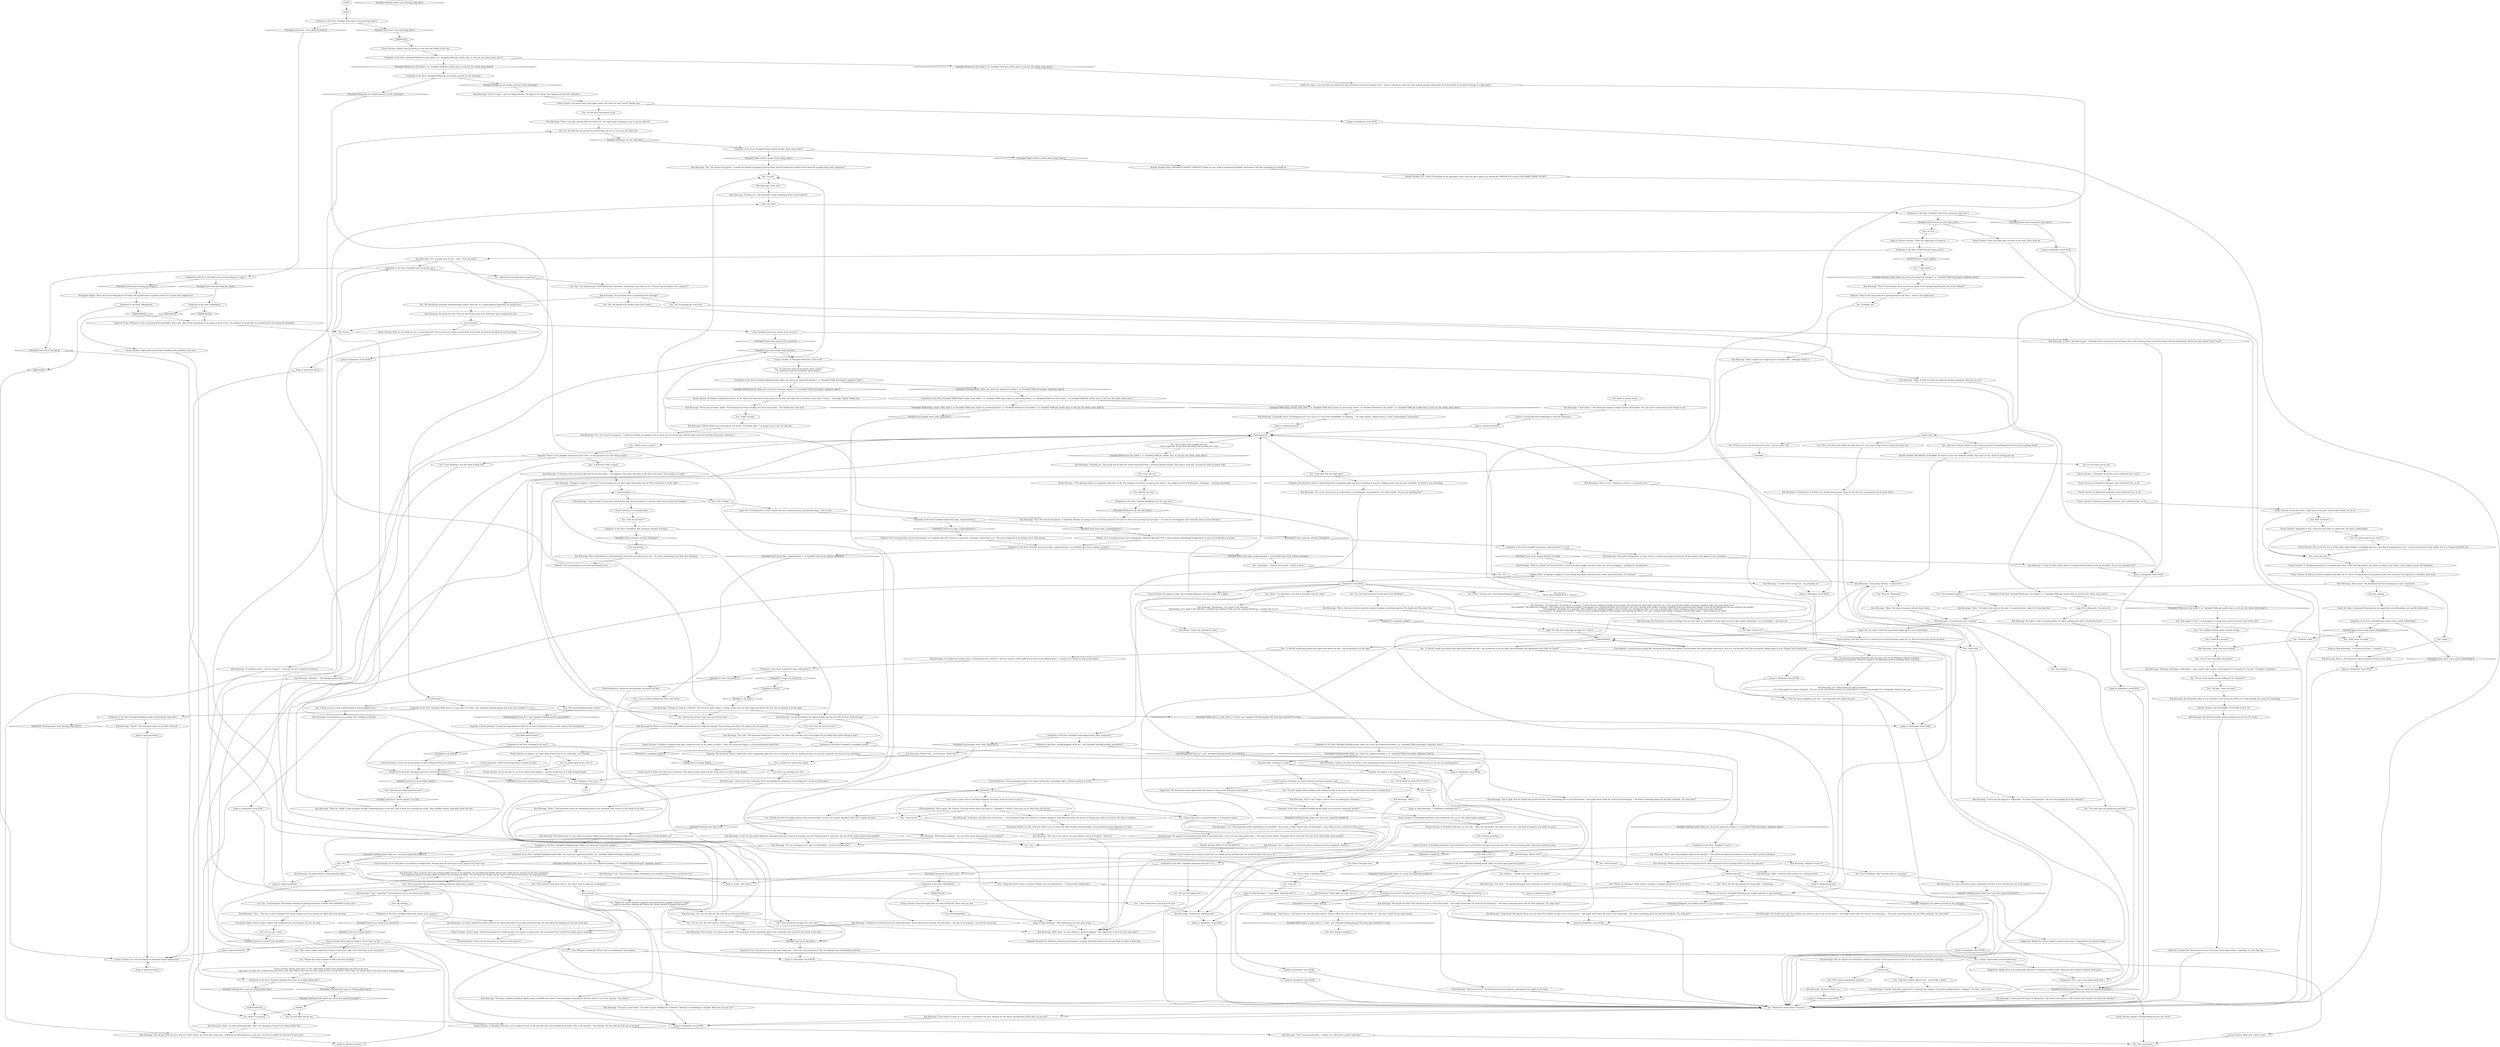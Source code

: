 # YARD / FOOTPRINTS VISCAL
# Easy perception shows prints. Then a medium VISUAL CALCULUS reveals a numbered scheme of footprints. Interaction with the scheme lets you deduce how many vigilantes there were at the hanging, when it happened etc.
# ==================================================
digraph G {
	  0 [label="START"];
	  1 [label="input"];
	  2 [label="You: \"Okay, there are eight.\""];
	  3 [label="You: \"Maybe it was a giant?\""];
	  4 [label="theheavysetone"];
	  5 [label="Jump to: [theheavysetone]"];
	  6 [label="You: \"I don't.\""];
	  7 [label="Footprints in the Dust: Variable[\"yard.viscal_electrochem_driver\"]"];
	  8 [label="Variable[\"yard.viscal_electrochem_driver\"]", shape=diamond];
	  9 [label="!(Variable[\"yard.viscal_electrochem_driver\"])", shape=diamond];
	  10 [label="Kim Kitsuragi: \"What do I think?\" He tilts his head. \"A mob of people brought someone to the tree. Not by dragging -- probably by carrying him.\""];
	  11 [label="Jump to: [footprints viscal HUB]"];
	  12 [label="Footprints in the Dust: Variable[\"yard.viscal_greeting_pre_stage\"]"];
	  13 [label="Variable[\"yard.viscal_greeting_pre_stage\"]", shape=diamond];
	  14 [label="!(Variable[\"yard.viscal_greeting_pre_stage\"])", shape=diamond];
	  15 [label="Visual Calculus: 2) Standard work boot, steel reinforced toes, no 44. Either the blond muscular guy, Glen, or the young guy with a plectrum around his neck."];
	  16 [label="Visual Calculus: You're not bad. It's as if the whole world darkens -- and the tracks burn in it with strange beauty."];
	  17 [label="Suggestion: Maybe the carrier wanted to impress his peers... demonstrate his physical might?"];
	  18 [label="You: \"Those jerks? Definitely.\""];
	  19 [label="Visual Calculus: 2) Standard work boot, steel reinforced toes, no 44."];
	  20 [label="Visual Calculus: 3) Hobnailed work boot, steel reinforced toes, no 43."];
	  21 [label="You: Count more."];
	  22 [label="Visual Calculus: Impossible to tell. Could also have been an adolescent. The gait is undeveloped."];
	  23 [label="Footprints in the Dust: Variable[\"plaza.sense_viscal_esprit_withholding\"]"];
	  24 [label="Variable[\"plaza.sense_viscal_esprit_withholding\"]", shape=diamond];
	  25 [label="!(Variable[\"plaza.sense_viscal_esprit_withholding\"])", shape=diamond];
	  26 [label="Kim Kitsuragi: \"I do.\" The lieutenant marks something in his notebook. \"One of them carried him over.\""];
	  27 [label="Electrochemistry: Never again, Mr. Costeau. Everyone knows what your name is -- Raphaël A. Costeau. From here on it's what they will call you."];
	  28 [label="Esprit de Corps: You and him are on the same page now -- about The Law and being it. This has affected your relationship positively."];
	  29 [label="Perception (Smell): It's bad. Very bad. Before you can heave the wind changes direction again, the greenhouse plastic flapping in it's gust."];
	  30 [label="Horrific Necktie: REGARDEZ LA RETARD! He wants to have fun *without* alcohol. That won't be fun, that'll be boring and sad."];
	  31 [label="You: \"We should just generally withhold being content. With life. It's a philosophical disposition we should have.\""];
	  32 [label="Kim Kitsuragi: \"It does.\" He looks around. \"I shouldn't have assumed in the first place. The caller could have lied, the whole thing could be misreported. Should we take another look? Or go?\""];
	  33 [label="Jump to: [footprints viscal HUB]"];
	  34 [label="Kim Kitsuragi: \"Yes, well.\" The lieutenant thinks for a moment. \"He *did* look a bit like a rat, you're right. Do you think those prints belong to him?\""];
	  35 [label="Kim Kitsuragi: He makes a note in his blue binder: \"Is there anything else that's noteworthy here?\""];
	  36 [label="You: I'm pretty good at this, ain't I?"];
	  37 [label="Jump to: [footprints viscal HUB]"];
	  38 [label="Jump to: [theheavysetone]"];
	  39 [label="Footprints in the Dust: Variable[\"whirling.hardie_didnt_see_viscal_but_inspected_hardies\"]  or  Variable[\"TASK.interrogate_vigilantes_done\"]"];
	  40 [label="Variable[\"whirling.hardie_didnt_see_viscal_but_inspected_hardies\"]  or  Variable[\"TASK.interrogate_vigilantes_done\"]", shape=diamond];
	  41 [label="!(Variable[\"whirling.hardie_didnt_see_viscal_but_inspected_hardies\"]  or  Variable[\"TASK.interrogate_vigilantes_done\"])", shape=diamond];
	  42 [label="Visual Calculus: 4) Standard work boot, no 45 or 46... Theo, the old smoker. You think you even see a tiny fleck of cigarette ash inside the print..."];
	  43 [label="Footprints in the Dust: Variable[\"tc.name_full_harrier\"]"];
	  44 [label="Variable[\"tc.name_full_harrier\"]", shape=diamond];
	  45 [label="!(Variable[\"tc.name_full_harrier\"])", shape=diamond];
	  46 [label="You: \"A *driver* would wear down their right shoe before the left -- the accelerator is on the right. And remember that abandoned lorry cabin we found?\""];
	  47 [label="Visual Calculus: Wow. Still not doing it. You're *bad* at this."];
	  48 [label="Kim Kitsuragi: \"So far so good -- only one thing missing.\" He looks at the tracks, face lighting up from the realization."];
	  49 [label="Footprints in the Dust: IsKimHere()"];
	  50 [label="IsKimHere()", shape=diamond];
	  51 [label="!(IsKimHere())", shape=diamond];
	  52 [label="Kim Kitsuragi: \"Interesting -- let's name it the Odd-Sole.\"\n\"Interesting. Let's name it the Odd-Sole. I wouldn't be surprised if this was the missing Hardie boy... wonder who he is?\""];
	  53 [label="Logic: But why?"];
	  54 [label="You: \"I was thinking it was the Giant of Koko Nur.\""];
	  55 [label="Kim Kitsuragi: \"Mhm.\" He takes his glasses off and cleans them."];
	  56 [label="Kim Kitsuragi: \"The case is not solved,\" he says without a speck of laughter. \"However.\""];
	  57 [label="You: \"Yes. Prudent.\""];
	  58 [label="Volition: Isn't it strange to have your assumptions confirmed like this? This is what someone whispering *suggestions* in your ear would like you to feel."];
	  59 [label="Jump to: [footprints viscal HUB]"];
	  60 [label="You: \"I think we have a firm understanding of what happened here.\""];
	  61 [label="You: [Leave.]"];
	  62 [label="Footprints in the Dust: Variable[\"XP.discover_the_bullet\"]  or  Variable[\"TASK.get_hardie_boys_to_tell_you_the_whole_story_done\"]"];
	  63 [label="Variable[\"XP.discover_the_bullet\"]  or  Variable[\"TASK.get_hardie_boys_to_tell_you_the_whole_story_done\"]", shape=diamond];
	  64 [label="!(Variable[\"XP.discover_the_bullet\"]  or  Variable[\"TASK.get_hardie_boys_to_tell_you_the_whole_story_done\"])", shape=diamond];
	  65 [label="Kim Kitsuragi: \"Perhaps it could be a *driver*? A driver would wear out their right shoe before the left. The accelerator is on the right.\""];
	  66 [label="Kim Kitsuragi: \"I could still be wrong, but... I'm probably not.\""];
	  67 [label="You: \"I think the entire Union is involved. Maybe even all of Martinaise...\" (Look around suspiciously.)"];
	  68 [label="Kim Kitsuragi: \"Yes, well...\" He quickly disregards your statement as another one of your outbursts."];
	  69 [label="Kim Kitsuragi: \"We should see what Titus Hardie has got to say on the matter -- this might throw them off, work in our advantage...\" He writes something down into his little notebook. \"So, what else?\""];
	  70 [label="Esprit de Corps: Sitting at a desk, Lieutenant Kitsuragi fiddles with a pen, then writes something on the paper in front of him. He shouldn't be doing that, he should be here discussing the footprints."];
	  71 [label="Visual Calculus: 6) An aberration -- light as air. Even pace. Same make of boot, but no 41."];
	  72 [label="Kim Kitsuragi: \"A woman or a kid?\""];
	  73 [label="Jump to: [theheavysetone]"];
	  74 [label="You: Point at the pine tree."];
	  75 [label="Jump to: [Kim Kitsuragi: \"\"Understood. Anything else?\"\"]"];
	  76 [label="Empathy: Beneath the mirthless exterior the lieutenant is amused. Although he does not actually think you blew it wide open."];
	  77 [label="Jump to: [footprints viscal HUB]"];
	  78 [label="Visual Calculus: There are eight pairs of tracks in the mud. Three stick out, but..."];
	  79 [label="Kim Kitsuragi: \"He appears to be wearing some kind of armoured boots. I can't see any exotic prints here...\" His face muscles twitch. \"Someone had to carry him. Are any of the other prints deep enough?\""];
	  80 [label="Kim Kitsuragi: \"What do I think? A mob of people brought something heavy to the tree. One of them was carrying the victim. They shuffled around, especially under the tree.\""];
	  81 [label="Footprints in the Dust: Variable[\"yard.viscal_logic_congratulations\"]"];
	  82 [label="Variable[\"yard.viscal_logic_congratulations\"]", shape=diamond];
	  83 [label="!(Variable[\"yard.viscal_logic_congratulations\"])", shape=diamond];
	  84 [label="Perception (Sight): There are several footprints in the mud, left by work boots: anywhere from 6 to 12 pairs have walked here."];
	  85 [label="You: \"No unusual horizontal bootprints, like the ones I saw in the Whirling's pinball workshop...\"\n\"No horizontal bootprints. Whoever walked in the Whirling's pinball workshop didn't walk here...\" "];
	  86 [label="Jump to: [previscal-intro]"];
	  87 [label="Visual Calculus: You're not bad. It's as if the whole world darkens, everything else has a thin film of unimportance on it -- and the tracks burn in the middle of it, in a strange, beautiful way."];
	  88 [label="You: \"Like the Coalition official said... surreal like a *play*.\""];
	  89 [label="Kim Kitsuragi: \"Hmm, maybe you're right and it's someone else... although I doubt it.\""];
	  90 [label="You: Go over them one by one."];
	  91 [label="Footprints in the Dust: Variable[\"XP.figured_out_hardies_present_at_the_lynching\"]"];
	  92 [label="Variable[\"XP.figured_out_hardies_present_at_the_lynching\"]", shape=diamond];
	  93 [label="!(Variable[\"XP.figured_out_hardies_present_at_the_lynching\"])", shape=diamond];
	  94 [label="You: Go over them one by one."];
	  95 [label="Visual Calculus: 7) The glowing outline of a standard work boot, no 46. But the imprints are *twice* as deep as the others -- the weight exceeds 200 kilograms."];
	  96 [label="You: \"Eight.\""];
	  97 [label="Kim Kitsuragi: \"Very well.\""];
	  98 [label="Kim Kitsuragi: \"Two hundred?\" He thinks for a moment. \"Could it be the combined weight of two people, one carrying the other who's tied up? Let's say, a heavily built worker carrying a similarly built, soon-to-be-dead man?\"\n\"Two hundred?\" He thinks for a moment. \"This could be the combined weight of two people, one carrying the other who's tied up. Let's say, a heavily built worker carrying a similarly built, armoured man? Maybe it was the fat Hardie boy, the one sitting in the middle?\"\n\"Two hundred?\" He thinks for a moment. \"This could be the combined weight of *two* people, one carrying the other. Let's say: a heavily built worker carrying a soon to be dead man who's tied up?\" \n\"Two hundred?\" He thinks for a moment. \"Could it be the combined weight of *two* people, one carrying the other? Let's say: a heavily built worker carrying a heavily built corpse -- with a bullet in his head?\" "];
	  99 [label="Drama: It would take more subterfuge to trick the lieutenant."];
	  100 [label="Jump to: [footprints viscal HUB]"];
	  101 [label="Kim Kitsuragi: \"Even easier to carry on a stretcher -- or between two men. Anyway, it's for future consideration. What else can you see?\""];
	  102 [label="necktie hub"];
	  103 [label="You: This is not how vivid I want my inner life to be. I just want to get back to solving the crime now."];
	  104 [label="Kim Kitsuragi: The lieutenant's eyes narrow. He's thinking to himself."];
	  105 [label="Kim Kitsuragi: \"No. These prints are pretty standard.\"\n\"No. These prints are pretty standard -- the ones in the dust looked custom. Or maybe they're just a foreign design? It's a bootprint, whatever the case.\""];
	  106 [label="You: And the last one?"];
	  107 [label="Footprints in the Dust: Variable[\"yard.viscal_logic_congratulations\"]  or Variable[\"yard.viscal_volition_warning\"]"];
	  108 [label="Variable[\"yard.viscal_logic_congratulations\"]  or Variable[\"yard.viscal_volition_warning\"]", shape=diamond];
	  109 [label="!(Variable[\"yard.viscal_logic_congratulations\"]  or Variable[\"yard.viscal_volition_warning\"])", shape=diamond];
	  110 [label="hardies"];
	  111 [label="Visual Calculus: 7) The glowing outline of a standard work boot, no 46. The imprints are *twice* as deep as the others -- the weight exceeds 200 kilograms. Fat-Angus -- carrying something?"];
	  112 [label="Kim Kitsuragi: \"I never got the hang of it. Hyperopia.\" He points to his glasses. \"Any of them look familiar? Are these the Hardies?\""];
	  113 [label="Kim Kitsuragi: \"Which means that the missing lady driver was also present at the lynching? That's it, she's the odd-sole!\""];
	  114 [label="Footprints in the Dust: Variable[\"XP.figured_out_hardies_present_at_the_lynching\"]"];
	  115 [label="Variable[\"XP.figured_out_hardies_present_at_the_lynching\"]", shape=diamond];
	  116 [label="!(Variable[\"XP.figured_out_hardies_present_at_the_lynching\"])", shape=diamond];
	  117 [label="You: \"Not necessarily. The lady driver could have kept the drug trade a secret.\""];
	  118 [label="Kim Kitsuragi: \"There's one pair missing from the Union box. The eighth pair. I'm going to say it was our odd-sole.\""];
	  119 [label="Jump to: [Kim Kitsuragi: \"\"We should keep our eyes open aroun...\"]"];
	  120 [label="You: Male or female?"];
	  121 [label="You: Count the rest."];
	  122 [label="Kim Kitsuragi: \"Mhm.\" He looks to the holes in the mud. \"I counted twenty. I take it it's less than that.\""];
	  123 [label="Kim Kitsuragi: \"Which ones?\""];
	  124 [label="You: \"None of them.\""];
	  125 [label="Footprints in the Dust: Variable[\"yard.viscal_sense_perc_kim_note\"]"];
	  126 [label="Variable[\"yard.viscal_sense_perc_kim_note\"]", shape=diamond];
	  127 [label="!(Variable[\"yard.viscal_sense_perc_kim_note\"])", shape=diamond];
	  128 [label="You: Let it be."];
	  129 [label="You: \"Maybe the carrier wanted to impress their peers with a display of physical might?\"\n\"Could he have been showing off? Maybe the carrier wanted to impress his peers?\""];
	  130 [label="Jump to: [footprints viscal HUB]"];
	  131 [label="You: \"I'm just saying random things while looking at holes in the mud, I have no idea where any of this is coming from.\""];
	  132 [label="Jump to: [footprints viscal HUB]"];
	  133 [label="Kim Kitsuragi: \"I don't know why I said that. We're not looking for a drummer, we're looking for a group of dockworkers.\""];
	  134 [label="You: \"Unless they were a machine worker, or a drummer I guess.\""];
	  135 [label="Footprints in the Dust: Variable[\"tc.kim_mentions_weather_freezing\"]"];
	  136 [label="Variable[\"tc.kim_mentions_weather_freezing\"]", shape=diamond];
	  137 [label="!(Variable[\"tc.kim_mentions_weather_freezing\"])", shape=diamond];
	  138 [label="You: \"Interesting. If only I had come up with that idea.\""];
	  139 [label="Footprints in the Dust: Variable[\"whirling.hardie_didnt_see_viscal_but_inspected_hardies\"]  or  Variable[\"TASK.interrogate_vigilantes_done\"]"];
	  140 [label="Variable[\"whirling.hardie_didnt_see_viscal_but_inspected_hardies\"]  or  Variable[\"TASK.interrogate_vigilantes_done\"]", shape=diamond];
	  141 [label="!(Variable[\"whirling.hardie_didnt_see_viscal_but_inspected_hardies\"]  or  Variable[\"TASK.interrogate_vigilantes_done\"])", shape=diamond];
	  142 [label="Visual Calculus: 1) Standard work boot, steel reinforced toes, no 46. Just like Titus was wearing in his booth. This is the big dick -- Titus Hardie. The one with the ball cap on his head."];
	  143 [label="Footprints in the Dust: Variable[\"whirling.titus_yeah_we_fucking_killed_him\"]"];
	  144 [label="Variable[\"whirling.titus_yeah_we_fucking_killed_him\"]", shape=diamond];
	  145 [label="!(Variable[\"whirling.titus_yeah_we_fucking_killed_him\"])", shape=diamond];
	  146 [label="You: \"She's also the one running the drug trade... Interesting.\""];
	  147 [label="Untitled hub (02)"];
	  148 [label="Jump to: [footprints viscal HUB]"];
	  149 [label="Footprints in the Dust: Variable[\"TASK.confront_hardie_about_drug_trade\"]"];
	  150 [label="Variable[\"TASK.confront_hardie_about_drug_trade\"]", shape=diamond];
	  151 [label="!(Variable[\"TASK.confront_hardie_about_drug_trade\"])", shape=diamond];
	  152 [label="You: \"Four hundred million.\""];
	  153 [label="Jump to: [Kim Kitsuragi: \"\"I was pretty off then. I counted 2...\"]"];
	  154 [label="Jump to: [Logic: \"But why?\"]"];
	  155 [label="Jump to: [Kim Kitsuragi: \"\"Understood. Anything else?\"\"]"];
	  156 [label="oddsolefoothub"];
	  157 [label="Kim Kitsuragi: \"A drummer only uses their right foot for the kick drum...\" He explains, then stops and looks at the hole in the mud. \"You're right, it's stupid.\""];
	  158 [label="Volition: Isn't it strange when all your assumptions are confirmed like this? Stood in a semicircle, hung him, carried him over... like you're supposed to be feeling clever. And content."];
	  159 [label="You: Say: \"Everything fits. We should celebrate by getting absolutely *UNDER THE HAMMER* in this yard.\""];
	  160 [label="Horrific Necktie: Live a little! Everything on the god damn crime scene fits like a glove, you should get *SHITFACED* on this *GOD DAMN CRIME SCENE*!"];
	  161 [label="Jump to: [previscal-intro]"];
	  162 [label="Visual Calculus: Eight pairs of boots have shuffled back and forth in the mud."];
	  163 [label="Footprints in the Dust: Variable[\"TASK.fridge_victims_body_done\"]  or  Variable[\"TASK.send_corpse_to_processing_done\"]  or  Variable[\"XP.discover_the_bullet\"]  or  Variable[\"TASK.get_hardie_boys_to_tell_you_the_whole_story_done\"]"];
	  164 [label="Variable[\"TASK.fridge_victims_body_done\"]  or  Variable[\"TASK.send_corpse_to_processing_done\"]  or  Variable[\"XP.discover_the_bullet\"]  or  Variable[\"TASK.get_hardie_boys_to_tell_you_the_whole_story_done\"]", shape=diamond];
	  165 [label="!(Variable[\"TASK.fridge_victims_body_done\"]  or  Variable[\"TASK.send_corpse_to_processing_done\"]  or  Variable[\"XP.discover_the_bullet\"]  or  Variable[\"TASK.get_hardie_boys_to_tell_you_the_whole_story_done\"])", shape=diamond];
	  166 [label="Kim Kitsuragi: \"By these tracks, yes.\""];
	  167 [label="Visual Calculus: 6) Light as air. Same make of boot, but no 41. Small like a rat? Shanky!"];
	  168 [label="Electrochemistry: Check out the big brains on Harry Whatever-Your-Last-Name-Is!"];
	  169 [label="You: \"This would fit what Joyce told us, but I don't want to make any assumptions.\""];
	  170 [label="You: (Point.) \"A heavy one. Two hundred kilogram imprint.\""];
	  171 [label="Kim Kitsuragi: \"An obese person is becoming less likely.\""];
	  172 [label="Kim Kitsuragi: \"Mhm. I think we have arrived at a conclusion here.\""];
	  173 [label="Kim Kitsuragi: \"Understood. Anything else?\""];
	  174 [label="Kim Kitsuragi: \"So maybe one of them wasn't a dockworker but a *driver*?\" His eyes narrow. \"That traffic jam in front of the harbour gates -- I wonder if it's lasted as long as the strike?\""];
	  175 [label="You: \"Case solved.\""];
	  176 [label="Visual Calculus: It is not impossible."];
	  177 [label="Visual Calculus: Correct again. Sub-zero temperatures would preserve the tracks in a good state. The commotion here *could* have taken place a week ago."];
	  178 [label="Kim Kitsuragi: \"You're right. Let's keep a low profile.\" The lieutenant writes something down in his notebook, then reverts to the tracks in the mud."];
	  179 [label="Visual Calculus: Better late than never, detective. The whole world is dark and the tracks burn in it with strange beauty."];
	  180 [label="You: \"There's no denying it. Ruby really is running a *complex operation* out of her lorry.\""];
	  181 [label="Kim Kitsuragi: He doesn't seem to hear you, looking south toward the traffic jam instead. The machines are silent, the engines are all turned off..."];
	  182 [label="Untitled hub"];
	  183 [label="Jump to: [footprints viscal HUB]"];
	  184 [label="Electrochemistry: Check out the big brains on Harrier Du Bois!"];
	  185 [label="Visual Calculus: Of course, there were eight tracks! But there are only *seven* Hardie boys."];
	  186 [label="Footprints in the Dust: IsKimHere()"];
	  187 [label="IsKimHere()", shape=diamond];
	  188 [label="!(IsKimHere())", shape=diamond];
	  189 [label="Visual Calculus: You don't know. It's a miracle you can tell the prints apart as it is. The cold must have preserved them."];
	  190 [label="Visual Calculus: 8) And yet another standard work boot, no 44. There's an aberration in the pattern of the sole, however. The right sole is smoother, more worn."];
	  191 [label="Kim Kitsuragi: \"How many?\" The lieutenant has been tracking your eyes' movements."];
	  192 [label="You: (Point.) \"Light step. Number 41 shoe.\""];
	  193 [label="You: (Point.) \"An aberration. One sole is smoother than the other.\""];
	  194 [label="You: \"One of them was carrying him over.\"\n\"You're right, the fat guy from the booth was carrying the victim.\""];
	  195 [label="Kim Kitsuragi: \"I can't see any prints fitting the armoured boots the victim was wearing, can you? Someone had to carry him. Are any of the *other* prints deep enough?\""];
	  196 [label="Kim Kitsuragi: \"Yes, they could have used a makeshift stretcher or just marched him up to the gallows.\""];
	  197 [label="Kim Kitsuragi: \"Someone operating a work bench -- with a pedal? Like a joiner at the harbour?\" He thinks for a second. \"Or maybe a drummer...\""];
	  198 [label="gloatbloat"];
	  199 [label="You: \"We should withhold being content.\""];
	  200 [label="You: \"Yes. We should have another look at the tracks.\""];
	  201 [label="Rhetoric: Note to self: this would be a good question to ask Titus -- where's the eighth man?"];
	  202 [label="Kim Kitsuragi: \"Probably yes. This would also fit with the victim being dead from a previous gunshot wound. They had to carry him, because he could no longer walk.\""];
	  203 [label="Kim Kitsuragi: \"Exactly. They had to perform it to whoever was looking -- the whole neighbourhood, I suppose.\" He adds: \"And us too.\""];
	  204 [label="Footprints in the Dust: Variable[\"yard.sense_viscal_greeting_done\"]"];
	  205 [label="Variable[\"yard.sense_viscal_greeting_done\"]", shape=diamond];
	  206 [label="!(Variable[\"yard.sense_viscal_greeting_done\"])", shape=diamond];
	  207 [label="You: \"Eight, actually.\""];
	  208 [label="You: Say nothing."];
	  209 [label="You: \"The same guys are going back and forth.\""];
	  210 [label="You: [Leave.]\n\"We've been through all of it.\" [Leave.]"];
	  211 [label="Jump to: [Visual Calculus: \"There are eight pairs of tracks in...\"]"];
	  212 [label="You: \"A *driver* would wear down their right shoe before the left -- the accelerator is on the right.\""];
	  213 [label="Kim Kitsuragi: \"Yes... a drummer. I don't know about a drummer. Seems tangential. However.\""];
	  214 [label="You: \"How do you know?\""];
	  215 [label="You: I like how vivid my interior is, but could we maybe do something that doesn't involve getting drunk?"];
	  216 [label="Kim Kitsuragi: \"I agree,\" he clears his throat. \"Our assumptions could be wrong. Better not to have them confirmed just yet. Do you see anything else?\""];
	  217 [label="Kim Kitsuragi: \"Uhm...\" His face is one of disbelief. The words coming out of your mouth are filled with such sincerity."];
	  218 [label="Kim Kitsuragi: \"Yes, it was naive of me to congratulate us. Assumptions are dangerous.\" He looks around. \"Do you see anything else?\""];
	  219 [label="Kim Kitsuragi: His eyebrows arch. They are the liveliest part of his otherwise quite inexpressive face:"];
	  220 [label="Jump to: [previscal-intro]"];
	  221 [label="Jump to: [footprints viscal HUB]"];
	  222 [label="Kim Kitsuragi: \"A morbidly obese 250 kilogram man? Let's say it is a very *low* probability. I'm thinking...\" He looks around. \"Maybe there's a more *commonplace* explanation.\""];
	  223 [label="Jump to: [theheavysetone]"];
	  224 [label="hardieconfession"];
	  225 [label="Logic: Oh, this one's easy. Way too easy. It's a driver."];
	  226 [label="You: \"This seems *really* important. Tracks on the scene. And I can't read them at all, lieutenant!\""];
	  227 [label="You: (Whisper to yourself) \"Why is this so complicated? I keep failing...\""];
	  228 [label="You: \"Way off. *Waaaaaay*.\""];
	  229 [label="Jump to: [footprints viscal HUB]"];
	  230 [label="You: \"Yes.\""];
	  231 [label="Kim Kitsuragi: \"I don't know...\" The lieutenant squints, trying to assess their depth: \"Are you sure? I could swear you're *lying* to me.\""];
	  232 [label="Jump to: [theheavysetone]"];
	  233 [label="Kim Kitsuragi: \"Okay. How do you know?\""];
	  234 [label="You: I have a name and it's god damn Raphaël, how many times do I have to say it?!"];
	  235 [label="You: I'll find a way to get drunk on this scene, I swear to god I will."];
	  236 [label="Volition: I have no idea what's going on here, but you should not do anything that the horrific necktie tells you to do."];
	  237 [label="You: \"No. Everything fits *too* well.\""];
	  238 [label="Kim Kitsuragi: \"Mhm. If it fits too well, we might be missing something. What do you see?\""];
	  239 [label="Kim Kitsuragi: \"Mhm.\""];
	  240 [label="You: \"So. Our Odd Sole wasn't in the back of the Whirling?\""];
	  241 [label="You: \"You mean the rat-faced one?\""];
	  242 [label="You: \"We've been purposefully mislead?\""];
	  243 [label="You: I'm pretty good at this, ain't I?"];
	  244 [label="Kim Kitsuragi: \"Seven sets of tracks, right?\" The lieutenant has been tracking your eyes' movements. \"The Hardie boys were here...\""];
	  245 [label="You: Say nothing."];
	  246 [label="You: Let him have his moment of joy."];
	  247 [label="You: \"So, the odd-sole was present at the lynching, but isn't in the mess hall right now.\""];
	  248 [label="Kim Kitsuragi: \"Yes.\" He corrects his glasses. \"I doubt the Hardies are going to tell us much, but we should still confront them about the possible drug trade connection.\""];
	  249 [label="Kim Kitsuragi: \"Yes.\" He corrects his glasses. \"I doubt the Hardies are going to tell us who this person is. For now it's best if we just keep our eyes open -- I'm sure our investigation will eventually lead us to the odd-sole.\""];
	  250 [label="Visual Calculus: 1) Standard work boot, steel reinforced toes, no 46."];
	  251 [label="You: Point at random prints."];
	  252 [label="Kim Kitsuragi: \"Maybe it *wasn't*?\""];
	  253 [label="Empathy: There is real, palpable excitement in his voice -- at the prospect of it *not* being a giant."];
	  254 [label="You: \"You're thinking: *why* did they have to carry him?\""];
	  255 [label="Visual Calculus: There are eight pairs of tracks in the mud. Three stick out."];
	  256 [label="Footprints in the Dust: IsTHCPresent(\"torque_dork\")"];
	  257 [label="IsTHCPresent(\"torque_dork\")", shape=diamond];
	  258 [label="!(IsTHCPresent(\"torque_dork\"))", shape=diamond];
	  259 [label="Kim Kitsuragi: \"Yes, it would seem we are -- both -- from the police.\""];
	  260 [label="Footprints in the Dust: IsKimHere()"];
	  261 [label="IsKimHere()", shape=diamond];
	  262 [label="!(IsKimHere())", shape=diamond];
	  263 [label="Kim Kitsuragi: \"I pulled last week's forecast for coastal Revachol. Seven days below freezing. The day before -- the day of his hanging -- was the last warm day.\""];
	  264 [label="Footprints in the Dust: Variable[\"yard.viscal_carried_known\"] == true"];
	  265 [label="Variable[\"yard.viscal_carried_known\"] == true", shape=diamond];
	  266 [label="!(Variable[\"yard.viscal_carried_known\"] == true)", shape=diamond];
	  267 [label="Kim Kitsuragi: \"Then after hoisting him up, they stood in a semicircle facing his direction. At first glance, this appears to be a lynching.\""];
	  268 [label="Volition: That's not going to happen, I'm not letting him make it into one of his tasks. Know your limits, tie-creature!"];
	  269 [label="Kim Kitsuragi: The lieutenant looks around, tracing your eyes on the tracks."];
	  270 [label="Footprints in the Dust: Variable[\"yard.viscal_tracks_read_success\"]"];
	  271 [label="Variable[\"yard.viscal_tracks_read_success\"]", shape=diamond];
	  272 [label="!(Variable[\"yard.viscal_tracks_read_success\"])", shape=diamond];
	  273 [label="Kim Kitsuragi: \"As I said, I pulled last week's forecast for coastal Revachol. Seven days below freezing. The day before his hanging was the last warm day.\""];
	  274 [label="You: Interesting."];
	  275 [label="Kim Kitsuragi: \"Don't beat yourself down -- neither can I. We'll have another look later.\""];
	  276 [label="You: \"Maybe the victim refused to walk to his own lynching.\""];
	  277 [label="Kim Kitsuragi: \"You have a point there.\" He clicks his pen, thinking for a moment. \"Anyway, it's something to consider. What else can you see?\""];
	  278 [label="Visual Calculus: Maybe more than 12? No. Eight pairs of boots have shuffled back and forth in the mud.\nEight pairs of boots have shuffled back and forth in the mud. Where else have we seen a gang of men in work boots? That's right, the Hardie boys in the mess hall of Whirling-in-Rags."];
	  279 [label="Visual Calculus: 4) Standard work boot, no 45 or 46?"];
	  280 [label="Visual Calculus: 5) Another standard work boot, steel reinforced toes, no 44."];
	  281 [label="Kim Kitsuragi: \"I never got the hang of it. Hyperopia.\" He points to his glasses. \"Do you see anything out of the ordinary?\""];
	  282 [label="You: \"No.\""];
	  283 [label="Kim Kitsuragi: \"I'm not assuming it isn't. But it's still helpful -- is there anything else?\""];
	  284 [label="You: \"Could be a woman?\""];
	  285 [label="Empathy: He regrets it the moment he says it."];
	  286 [label="You: \"So one of the people we are looking for is a drummer?\""];
	  287 [label="Electrochemistry: The joy dissipates down your spinal column like a grounding effect. Glorious intellect at work!"];
	  288 [label="You: \"What do you think happened here?\""];
	  289 [label="Visual Calculus: He might be right. Two hundred kilograms of living weight *is* unlikely."];
	  290 [label="Kim Kitsuragi: The lieutenant is saying something, but you can't hear it... Suddenly it seems like your tie is alive again, whispering -- no, *screaming* -- into your ear:"];
	  291 [label="Empathy: A doubt perhaps? It would be unprofessional of him to be sure of himself at such an early stage of the investigation."];
	  292 [label="Jump to: [footprints viscal HUB]"];
	  293 [label="Authority: A leader like Titus doesn't let one of his guys out of sight easily -- especially at a time like this."];
	  294 [label="You: \"Probably not.\""];
	  295 [label="Visual Calculus: 5) Another standard work boot, reinforced toes, no 44. Same as before -- either the musician Eugene, or the muscle-bound blond Glen."];
	  296 [label="Footprints in the Dust: Variable[\"whirling.hardie_didnt_see_viscal_but_inspected_hardies\"]"];
	  297 [label="Variable[\"whirling.hardie_didnt_see_viscal_but_inspected_hardies\"]", shape=diamond];
	  298 [label="!(Variable[\"whirling.hardie_didnt_see_viscal_but_inspected_hardies\"])", shape=diamond];
	  299 [label="You: \"Women...\" (Shake your head.) \"Always *deceitful*.\""];
	  300 [label="Kim Kitsuragi: \"We should start with Titus Hardie, see what he's got to say on the matter -- this might throw them off, work in our advantage...\" He writes something down into his little notebook. \"So, what else?\""];
	  301 [label="Footprints in the Dust: Variable[\"yard.viscal_failed_once\"]"];
	  302 [label="Variable[\"yard.viscal_failed_once\"]", shape=diamond];
	  303 [label="!(Variable[\"yard.viscal_failed_once\"])", shape=diamond];
	  304 [label="Visual Calculus: Maybe you keep failing because you *suck*?"];
	  305 [label="You: \"I know. Eight tracks, seven Hardie boys.\""];
	  306 [label="Jump to: [footprints viscal HUB]"];
	  307 [label="You: \"I'm not.\""];
	  308 [label="Logic: You can almost *feel* the association taking form in your frontal lobe:"];
	  309 [label="You: \"I don't know.\""];
	  310 [label="You: \"I just blew this shit right open.\""];
	  311 [label="You: \"Behold my brain the golden throne of my consciousness. In here I am seated. Shackled. From here I police the land.\""];
	  312 [label="Kim Kitsuragi: \"From here, the boots the victim wears...\" The lieutenant stops mid sentence. A sudden change in wind direction blows the stench of rotting meat right in your face. He tries to continue..."];
	  313 [label="Kim Kitsuragi: \"Wind keeps changing... are any of the prints deep enough in your opinion?\""];
	  314 [label="Kim Kitsuragi: The lieutenant looks at you curiously. A beat passes in silence, the wind blowing, the cargo belt squeaking."];
	  315 [label="Kim Kitsuragi: \"Do you think there's something we're missing?\""];
	  316 [label="Jump to: [footprints viscal HUB]"];
	  317 [label="Jump to: [footprints viscal HUB]"];
	  318 [label="You: I should have gotten this earlier."];
	  319 [label="Electrochemistry: Check out the big brains on Harry Du Bois!"];
	  320 [label="Kim Kitsuragi: \"Perhaps it could be a *driver?*\" He raises his index finger. \"A driver would wear out their right shoe before the left. The accelerator is on the right.\""];
	  321 [label="Footprints in the Dust: Variable[\"whirling.hardie_didnt_see_viscal_but_inspected_hardies\"]"];
	  322 [label="Variable[\"whirling.hardie_didnt_see_viscal_but_inspected_hardies\"]", shape=diamond];
	  323 [label="!(Variable[\"whirling.hardie_didnt_see_viscal_but_inspected_hardies\"])", shape=diamond];
	  324 [label="Visual Calculus: 3) Hobnailed work boot, steel reinforced toes, no 43. The inked banger perhaps?"];
	  325 [label="You: What else?"];
	  326 [label="You: Continue counting."];
	  327 [label="Kim Kitsuragi: \"Now we know who's the missing eighth person at the lynching. Do you think that Hardie and his boys could also be involved in the drug operation?\"\n\"This looks like proof the missing eighth person at the lynching was Ruby... Do you think that Hardie and his 'boys' could also be involved in the drug operation?\""];
	  328 [label="Jump to: [footprints viscal HUB]"];
	  329 [label="Rhetoric: He's not going to let you steal his thunder twice."];
	  330 [label="Kim Kitsuragi: \"Yes.\" He corrects his glasses. \"I doubt the Hardies are going to tell us much, but we should still confront them about the possible drug trade connection.\""];
	  331 [label="Horrific Necktie: What, *WITHHOLD BEING CONTENT*?! What are you, mild to moderately disabled? That doesn't feel like something you should do."];
	  332 [label="You: Wait, which is it?"];
	  333 [label="You: \"It could have been an extremely obese person.\"\n\"It could have been one extremely obese person.\""];
	  334 [label="Kim Kitsuragi: \"That's a tree. I think we're close to a conclusion here.\""];
	  335 [label="You: \"You're right, it probably wasn't.\""];
	  336 [label="You: \"A drummer? That's stupid.\""];
	  337 [label="Kim Kitsuragi: \"What do you see?\" The lieutenant cleans his glasses, squinting at the shapes in the mud."];
	  338 [label="Visual Calculus: Indeed, they all stood in a row here and looked at the tree."];
	  339 [label="Kim Kitsuragi: \"Is that so? Well, okay I guess. If it helps with the police-work, by all means. Do you see anything else?\""];
	  340 [label="previscal-intro"];
	  341 [label="Visual Calculus: Isn't this something an industrial worker would wear?"];
	  342 [label="You: Get an exact count."];
	  343 [label="You: Variable[\"yard.viscal_tracks_read_success\"]"];
	  344 [label="Variable[\"yard.viscal_tracks_read_success\"]", shape=diamond];
	  345 [label="!(Variable[\"yard.viscal_tracks_read_success\"])", shape=diamond];
	  346 [label="Footprints in the Dust: Variable[\"XP.discover_the_bullet\"]  or  Variable[\"TASK.get_hardie_boys_to_tell_you_the_whole_story_done\"]"];
	  347 [label="Variable[\"XP.discover_the_bullet\"]  or  Variable[\"TASK.get_hardie_boys_to_tell_you_the_whole_story_done\"]", shape=diamond];
	  348 [label="!(Variable[\"XP.discover_the_bullet\"]  or  Variable[\"TASK.get_hardie_boys_to_tell_you_the_whole_story_done\"])", shape=diamond];
	  349 [label="Logic: We're liking this. The pieces fit."];
	  350 [label="You: Count the rest."];
	  351 [label="You: Swallow it. Just go on."];
	  352 [label="Jump to: [previscal-intro]"];
	  353 [label="You: Not now. [Leave.]"];
	  354 [label="You: Keep it to yourself."];
	  355 [label="You: \"Could be a kid?\""];
	  356 [label="Visual Calculus: He knows it's hard to discern sex from a person's gait."];
	  357 [label="You: \"Do you have any ideas, lieutenant?\""];
	  358 [label="Encyclopedia: A normal human being like Lieutenant Kitsuragi here needs to pause before they know whose shoe this is. Not you. You literally *feel* the association taking shape in your *torque* bent frontal lobe."];
	  359 [label="You: Don't say anything, just nod."];
	  360 [label="You: \"FUCK WITH US AND GET FUCKED.\""];
	  361 [label="You: \"How should we lay down the next Law?\""];
	  362 [label="Footprints in the Dust: Variable[\"yard.viscal_the_law\"]"];
	  363 [label="Variable[\"yard.viscal_the_law\"]", shape=diamond];
	  364 [label="!(Variable[\"yard.viscal_the_law\"])", shape=diamond];
	  365 [label="You: \"How old do you think these tracks are?\""];
	  366 [label="Footprints in the Dust: Variable[\"yard.hanged_boots_soles_inspected\"]"];
	  367 [label="Variable[\"yard.hanged_boots_soles_inspected\"]", shape=diamond];
	  368 [label="!(Variable[\"yard.hanged_boots_soles_inspected\"])", shape=diamond];
	  369 [label="Footprints in the Dust: CheckEquipped(\"neck_tie\")  and  Variable[\"whirling.necktie_personified\"]"];
	  370 [label="CheckEquipped(\"neck_tie\")  and  Variable[\"whirling.necktie_personified\"]", shape=diamond];
	  371 [label="!(CheckEquipped(\"neck_tie\")  and  Variable[\"whirling.necktie_personified\"])", shape=diamond];
	  372 [label="Kim Kitsuragi: \"Either way...\" he concludes. \"What else?\""];
	  373 [label="You: What kind of boots?"];
	  374 [label="Visual Calculus: What do you think you are, a super-detective? You're hung over, these are just dents in the mud. No pattern emerges for the time being."];
	  375 [label="Kim Kitsuragi: \"I don't know...\" He inspects the odd sole more closely. \"They're about the same size. Not the same *boot*, no -- but they *could* be the same person.\""];
	  376 [label="Kim Kitsuragi: \"She is. And now we have concrete evidence binding everything together. We should ask Titus about this.\""];
	  377 [label="Jump to: [theheavysetone]"];
	  378 [label="Kim Kitsuragi: \"The fat guy from the mess hall isn't *that* obese, he's more like a farm boy -- definitely not 250 kilograms on his own. You have to admit, he's the best fit we've got.\""];
	  379 [label="Visual Calculus: 8) Another standard work boot, no 44. There's an aberration in the pattern of the sole. The right sole is smoother, more worn. Curious... A missing *eighth* Hardie boy."];
	  380 [label="Footprints in the Dust: Variable[\"XP.figured_out_the_odd_sole\"]"];
	  381 [label="Variable[\"XP.figured_out_the_odd_sole\"]", shape=diamond];
	  382 [label="!(Variable[\"XP.figured_out_the_odd_sole\"])", shape=diamond];
	  383 [label="footprints viscal HUB"];
	  384 [label="You: \"Maybe the victim wasn't conscious.\""];
	  385 [label="You: \"I don't think there's any way to be sure.\""];
	  386 [label="Jump to: [footprints viscal HUB]"];
	  387 [label="Electrochemistry: Check out the big brains on whatever your name is!"];
	  388 [label="Footprints in the Dust: Variable[\"reputation.the_law\"] >=1"];
	  389 [label="Variable[\"reputation.the_law\"] >=1", shape=diamond];
	  390 [label="!(Variable[\"reputation.the_law\"] >=1)", shape=diamond];
	  391 [label="You: \"We are the fucking Law.\""];
	  392 [label="You: \"I'm not sure. We don't want to attract too much attention.\""];
	  393 [label="Kim Kitsuragi: \"A week maybe? Seven days would fit the time frame provided to us by the caller, who reported the hanging.\""];
	  394 [label="You: Say: \"I'm experiencing a mild malfunction, lieutenant. Something to do with my tie. It'll pass, can you hold on for a moment?\""];
	  395 [label="You: Say nothing."];
	  396 [label="Footprints in the Dust: Variable[\"TASK.where_is_ruby_done\"] == false  and  Variable[\"whirling.klaasje_full_story_hub_reached\"] == true"];
	  397 [label="Variable[\"TASK.where_is_ruby_done\"] == false  and  Variable[\"whirling.klaasje_full_story_hub_reached\"] == true", shape=diamond];
	  398 [label="!(Variable[\"TASK.where_is_ruby_done\"] == false  and  Variable[\"whirling.klaasje_full_story_hub_reached\"] == true)", shape=diamond];
	  399 [label="Footprints in the Dust: Variable[\"whirling.hardie_went_through_ruby_info\"]"];
	  400 [label="Variable[\"whirling.hardie_went_through_ruby_info\"]", shape=diamond];
	  401 [label="!(Variable[\"whirling.hardie_went_through_ruby_info\"])", shape=diamond];
	  402 [label="Kim Kitsuragi: \"Noted.\" The lieutenant takes out his little notebook."];
	  403 [label="You: \"Yes.\""];
	  404 [label="Footprints in the Dust: Variable[\"tc.sandpaper_pedal\"]"];
	  405 [label="Variable[\"tc.sandpaper_pedal\"]", shape=diamond];
	  406 [label="!(Variable[\"tc.sandpaper_pedal\"])", shape=diamond];
	  407 [label="Kim Kitsuragi: \"You're right. But we should still go and see what Titus Hardie has got to say on the matter -- this might throw them off, work in our advantage...\" He writes something down into his little notebook. \"So, what else?\""];
	  408 [label="Kim Kitsuragi: \"Uhm... detective?\" He's staring at you as you clutch your necktie."];
	  409 [label="Kim Kitsuragi: \"I was pretty off then. I counted 20.\""];
	  410 [label="Kim Kitsuragi: Silence. The lieutenant takes his glasses off and cleans them."];
	  411 [label="Kim Kitsuragi: \"Mhm,\" he nods enthusiastically. \"And I was thinking it *wasn't* the Giant of Koko Nur.\""];
	  412 [label="Kim Kitsuragi: \"Mmmhm...\" The thought pleases him."];
	  413 [label="You: \"I just do.\""];
	  414 [label="Suggestion: The lieutenant clearly appreciates the chance to clear up the drummer issue himself."];
	  415 [label="Kim Kitsuragi: \"Mhm.\" The lieutenant writes the information down in his notebook, then reverts to the tracks in the mud."];
	  416 [label="Logic: Yes! Everything fits so well. Carried him over, hoisted him up, watched him hang -- this is easy!"];
	  417 [label="Untitled hub"];
	  418 [label="You: \"Lieutenant -- workers' boot tracks.\" (Point to them.)"];
	  419 [label="Jump to: [footprints viscal HUB]"];
	  420 [label="You: \"I was actually thinking the exact same thing.\""];
	  421 [label="variationsaloud"];
	  422 [label="Footprints in the Dust: Variable[\"whirling.hardie_didnt_see_viscal_but_inspected_hardies\"]"];
	  423 [label="Variable[\"whirling.hardie_didnt_see_viscal_but_inspected_hardies\"]", shape=diamond];
	  424 [label="!(Variable[\"whirling.hardie_didnt_see_viscal_but_inspected_hardies\"])", shape=diamond];
	  425 [label="Footprints in the Dust: Variable[\"whirling.hardie_didnt_see_viscal_but_inspected_hardies\"]  or  Variable[\"TASK.interrogate_vigilantes_done\"]"];
	  426 [label="Variable[\"whirling.hardie_didnt_see_viscal_but_inspected_hardies\"]  or  Variable[\"TASK.interrogate_vigilantes_done\"]", shape=diamond];
	  427 [label="!(Variable[\"whirling.hardie_didnt_see_viscal_but_inspected_hardies\"]  or  Variable[\"TASK.interrogate_vigilantes_done\"])", shape=diamond];
	  428 [label="Visual Calculus: Is it? They didn't even bother to change boots. Putting them on the scene is easy; maybe even *too* easy."];
	  429 [label="Kim Kitsuragi: \"We've identified one of the footprints, but there are still seven to go...\" He writes something in his little blue notebook."];
	  430 [label="Kim Kitsuragi: \"Understood. We should still go and see what Titus Hardie has got to say on the matter -- this might throw them off, work in our advantage...\" He writes something down into his little notebook. \"So, what else?\""];
	  431 [label="why cont hub"];
	  432 [label="Composure: This is not a man easily toyed with."];
	  433 [label="Kim Kitsuragi: \"I assumed you were counting.\""];
	  434 [label="Esprit de Corps: Lieutenant Kitsuragi does not appreciate you withholding case specific information."];
	  435 [label="Kim Kitsuragi: \"Possibly, yes.\" The lieutenant marks something down in his notebook."];
	  436 [label="You: \"But maybe it *was* -- just imagine it, a giant man at least two and a half meters tall.\""];
	  437 [label="Kim Kitsuragi: \"It could have been -- but if it *wasn't*...\" He waits for you to finish the sentence."];
	  438 [label="You: \"Our reading of these prints could be wrong.\""];
	  439 [label="Kim Kitsuragi: \"You mean a display of athletic ability meant to belittle the victim? A local champion carrying the intruder alone? I can see it. Anyway -- the others?\""];
	  440 [label="Kim Kitsuragi: \"Yes, you are after all, The Law. We are the law of the land.\""];
	  441 [label="Kim Kitsuragi: \"We should keep our eyes open around the traffic jam, see whether anyone strikes out as a potential suspect. Seems prudent, no?\""];
	  442 [label="Kim Kitsuragi: \"Wide open,\" he says without a speck of laughter. \"The expression is *blew the shit wide open*.\""];
	  443 [label="Empathy: The lieutenant doesn't understand what's happening right now. You're twisting at your tie, looking sweaty even by your standards. He needs to say something."];
	  444 [label="Perception (Sight): Heavy worker's boots with reinforced toes and hobnails. All over the yard."];
	  445 [label="Footprints in the Dust: Variable[\"tc.du_bois\"]"];
	  446 [label="Variable[\"tc.du_bois\"]", shape=diamond];
	  447 [label="!(Variable[\"tc.du_bois\"])", shape=diamond];
	  448 [label="Empathy: The lieutenant doesn't understand what's happening right now. You're twisting at your tie, looking sweaty even by your standards. He needs to say something."];
	  449 [label="Horrific Necktie: OH YEAH BABY! FUCK THIS PLACE UP!"];
	  450 [label="nohardies"];
	  451 [label="Kim Kitsuragi: \"I do.\" The lieutenant marks something in his notebook. \"The fat guy, I think I heard them call him Angus -- most likely to have carried the victim over.\""];
	  452 [label="Kim Kitsuragi: \"That so? Interesting. Then one of them seems to be missing. Anything else out of the ordinary?\""];
	  453 [label="Kim Kitsuragi: \"Mhmh. Which one is missing do you think?\" He quickly adds: \"I'm going to say it was our odd-sole.\""];
	  454 [label="Suggestion: Maybe there was a physically impressive strongman in their midst. Someone who wanted to impress their peers."];
	  455 [label="Kim Kitsuragi: \"That's okay,\" he nods, \"go on.\""];
	  456 [label="Kim Kitsuragi: \"No, it's not. Forget I said it, we're not looking for a drummer.\""];
	  457 [label="You: \"My god... what was that?\""];
	  458 [label="Horrific Necktie: SHUT UP, FUCK-MIDGET!"];
	  459 [label="Kim Kitsuragi: \"It still doesn't rule Ruby out. People change shoes, after all. But this isn't an argument for her guilt either.\""];
	  460 [label="You: New dialogue fragment"];
	  461 [label="Kim Kitsuragi: \"But we *know* the victim had a bullet in his head. A more precise way to put it is: it was *made* to look like a lynching.\""];
	  462 [label="Esprit de Corps: ...you won't get far without the lieutenant here to bounce thoughts off of -- where could he be right now? The asphalt passing underneath the front wheels of his motor carriage at a high speed..."];
	  463 [label="You: Nod thoughtfully."];
	  464 [label="Kim Kitsuragi: \"I'm guessing that's the skinny Hardie boy, the one with his front teeth missing.\""];
	  465 [label="Footprints in the Dust: Variable[\"tc.harry\"]"];
	  466 [label="Variable[\"tc.harry\"]", shape=diamond];
	  467 [label="!(Variable[\"tc.harry\"])", shape=diamond];
	  468 [label="Kim Kitsuragi: \"With a piece of sandpaper glued to the throttle...\" The lieutenant adjusts his glasses as his eyes light up with excitement."];
	  469 [label="You: \"First the drug smuggling, now this... How deep does this rabbit hole go?\""];
	  470 [label="Visual Calculus: What else is there to do?"];
	  0 -> 1
	  1 -> 204
	  2 -> 153
	  3 -> 253
	  4 -> 310
	  4 -> 194
	  4 -> 3
	  4 -> 334
	  5 -> 4
	  6 -> 75
	  7 -> 8
	  7 -> 9
	  8 -> 288
	  9 -> 198
	  10 -> 268
	  11 -> 384
	  12 -> 13
	  12 -> 14
	  13 -> 186
	  14 -> 84
	  15 -> 325
	  16 -> 351
	  17 -> 432
	  18 -> 69
	  19 -> 20
	  20 -> 280
	  21 -> 281
	  22 -> 121
	  22 -> 36
	  23 -> 24
	  23 -> 25
	  24 -> 2
	  24 -> 355
	  25 -> 229
	  26 -> 154
	  27 -> 312
	  27 -> 175
	  27 -> 134
	  27 -> 311
	  28 -> 77
	  29 -> 79
	  30 -> 409
	  31 -> 219
	  32 -> 317
	  33 -> 384
	  34 -> 404
	  34 -> 295
	  35 -> 11
	  36 -> 87
	  37 -> 384
	  38 -> 4
	  39 -> 40
	  39 -> 41
	  40 -> 465
	  41 -> 72
	  42 -> 326
	  43 -> 44
	  43 -> 45
	  44 -> 184
	  45 -> 466
	  46 -> 469
	  47 -> 352
	  47 -> 226
	  47 -> 227
	  48 -> 185
	  49 -> 50
	  49 -> 51
	  50 -> 341
	  51 -> 70
	  52 -> 405
	  53 -> 125
	  54 -> 412
	  55 -> 433
	  56 -> 442
	  57 -> 416
	  58 -> 107
	  59 -> 384
	  60 -> 104
	  62 -> 64
	  62 -> 63
	  63 -> 462
	  64 -> 91
	  65 -> 464
	  65 -> 138
	  65 -> 421
	  66 -> 183
	  67 -> 301
	  68 -> 114
	  69 -> 148
	  70 -> 61
	  71 -> 120
	  71 -> 121
	  72 -> 386
	  72 -> 356
	  72 -> 285
	  73 -> 4
	  74 -> 335
	  75 -> 173
	  76 -> 442
	  77 -> 384
	  78 -> 463
	  79 -> 458
	  79 -> 283
	  79 -> 230
	  80 -> 268
	  81 -> 82
	  81 -> 83
	  82 -> 58
	  83 -> 158
	  84 -> 49
	  85 -> 105
	  86 -> 341
	  87 -> 121
	  88 -> 203
	  89 -> 183
	  90 -> 142
	  91 -> 92
	  91 -> 93
	  92 -> 48
	  93 -> 417
	  94 -> 250
	  95 -> 190
	  96 -> 410
	  97 -> 435
	  98 -> 290
	  99 -> 232
	  100 -> 384
	  101 -> 130
	  102 -> 235
	  102 -> 103
	  102 -> 215
	  103 -> 459
	  104 -> 292
	  105 -> 33
	  106 -> 380
	  107 -> 108
	  107 -> 109
	  108 -> 418
	  109 -> 420
	  110 -> 90
	  110 -> 354
	  111 -> 106
	  112 -> 384
	  113 -> 147
	  114 -> 115
	  114 -> 116
	  115 -> 328
	  116 -> 430
	  117 -> 408
	  118 -> 247
	  119 -> 442
	  120 -> 22
	  121 -> 95
	  122 -> 433
	  123 -> 124
	  123 -> 74
	  123 -> 252
	  124 -> 172
	  125 -> 126
	  125 -> 127
	  126 -> 128
	  126 -> 255
	  127 -> 100
	  128 -> 211
	  129 -> 440
	  130 -> 384
	  131 -> 456
	  132 -> 384
	  133 -> 415
	  134 -> 213
	  135 -> 136
	  135 -> 137
	  136 -> 274
	  137 -> 264
	  138 -> 181
	  139 -> 140
	  139 -> 141
	  140 -> 379
	  141 -> 163
	  142 -> 275
	  142 -> 327
	  143 -> 144
	  143 -> 145
	  144 -> 224
	  145 -> 322
	  146 -> 114
	  147 -> 146
	  147 -> 180
	  147 -> 470
	  147 -> 300
	  148 -> 384
	  149 -> 150
	  149 -> 151
	  150 -> 248
	  151 -> 331
	  152 -> 122
	  153 -> 410
	  154 -> 53
	  155 -> 173
	  156 -> 46
	  156 -> 212
	  156 -> 358
	  157 -> 65
	  158 -> 107
	  159 -> 217
	  160 -> 102
	  161 -> 341
	  162 -> 143
	  163 -> 164
	  163 -> 165
	  164 -> 222
	  165 -> 367
	  166 -> 37
	  167 -> 243
	  167 -> 351
	  167 -> 319
	  168 -> 7
	  169 -> 431
	  170 -> 98
	  171 -> 73
	  172 -> 5
	  173 -> 132
	  174 -> 43
	  175 -> 56
	  176 -> 214
	  177 -> 387
	  178 -> 363
	  179 -> 351
	  180 -> 377
	  181 -> 119
	  182 -> 88
	  182 -> 242
	  183 -> 384
	  184 -> 7
	  185 -> 306
	  185 -> 246
	  186 -> 187
	  186 -> 188
	  187 -> 162
	  188 -> 70
	  189 -> 21
	  190 -> 191
	  191 -> 96
	  191 -> 152
	  191 -> 208
	  192 -> 39
	  193 -> 52
	  194 -> 347
	  195 -> 283
	  195 -> 230
	  196 -> 297
	  197 -> 286
	  198 -> 134
	  198 -> 234
	  198 -> 175
	  198 -> 311
	  198 -> 312
	  199 -> 370
	  200 -> 238
	  201 -> 294
	  202 -> 350
	  203 -> 37
	  204 -> 205
	  204 -> 206
	  205 -> 261
	  206 -> 12
	  207 -> 453
	  208 -> 434
	  209 -> 423
	  211 -> 256
	  212 -> 174
	  213 -> 442
	  214 -> 135
	  215 -> 30
	  216 -> 59
	  217 -> 444
	  218 -> 59
	  219 -> 340
	  220 -> 341
	  221 -> 384
	  222 -> 223
	  223 -> 4
	  224 -> 90
	  224 -> 354
	  225 -> 156
	  226 -> 276
	  227 -> 305
	  228 -> 55
	  229 -> 384
	  230 -> 123
	  231 -> 99
	  232 -> 4
	  233 -> 357
	  234 -> 27
	  235 -> 450
	  236 -> 409
	  237 -> 32
	  238 -> 317
	  239 -> 442
	  240 -> 376
	  241 -> 34
	  242 -> 166
	  243 -> 16
	  244 -> 207
	  245 -> 423
	  246 -> 118
	  247 -> 381
	  248 -> 307
	  249 -> 307
	  250 -> 19
	  251 -> 231
	  252 -> 254
	  253 -> 336
	  253 -> 437
	  253 -> 54
	  254 -> 196
	  255 -> 384
	  256 -> 258
	  256 -> 259
	  257 -> 359
	  258 -> 309
	  259 -> 392
	  259 -> 361
	  259 -> 362
	  260 -> 262
	  260 -> 263
	  261 -> 338
	  262 -> 78
	  263 -> 177
	  264 -> 266
	  264 -> 267
	  265 -> 80
	  266 -> 10
	  267 -> 339
	  268 -> 409
	  269 -> 293
	  270 -> 272
	  270 -> 273
	  271 -> 279
	  272 -> 302
	  273 -> 177
	  274 -> 429
	  275 -> 353
	  276 -> 278
	  277 -> 130
	  278 -> 143
	  279 -> 21
	  279 -> 333
	  280 -> 71
	  281 -> 384
	  282 -> 171
	  283 -> 130
	  284 -> 233
	  285 -> 360
	  285 -> 337
	  285 -> 287
	  286 -> 457
	  287 -> 198
	  288 -> 265
	  289 -> 4
	  290 -> 332
	  291 -> 373
	  292 -> 384
	  293 -> 384
	  294 -> 89
	  295 -> 167
	  296 -> 298
	  296 -> 299
	  297 -> 17
	  298 -> 455
	  299 -> 68
	  300 -> 148
	  301 -> 304
	  301 -> 303
	  302 -> 47
	  303 -> 375
	  304 -> 353
	  305 -> 454
	  306 -> 384
	  307 -> 97
	  308 -> 156
	  309 -> 426
	  310 -> 443
	  311 -> 389
	  312 -> 29
	  313 -> 283
	  313 -> 230
	  314 -> 449
	  315 -> 200
	  315 -> 237
	  315 -> 31
	  316 -> 384
	  317 -> 384
	  318 -> 179
	  319 -> 7
	  320 -> 464
	  320 -> 138
	  320 -> 421
	  321 -> 323
	  321 -> 324
	  322 -> 110
	  323 -> 451
	  324 -> 42
	  325 -> 296
	  326 -> 15
	  327 -> 169
	  327 -> 18
	  327 -> 67
	  327 -> 117
	  328 -> 384
	  329 -> 247
	  330 -> 307
	  331 -> 160
	  332 -> 189
	  333 -> 139
	  334 -> 5
	  335 -> 413
	  336 -> 157
	  337 -> 384
	  338 -> 62
	  339 -> 317
	  340 -> 419
	  340 -> 61
	  340 -> 374
	  340 -> 343
	  341 -> 220
	  342 -> 344
	  343 -> 345
	  343 -> 346
	  344 -> 271
	  345 -> 271
	  346 -> 348
	  346 -> 349
	  347 -> 202
	  348 -> 436
	  349 -> 35
	  350 -> 111
	  351 -> 471
	  352 -> 341
	  354 -> 411
	  355 -> 233
	  356 -> 414
	  356 -> 131
	  356 -> 6
	  357 -> 197
	  358 -> 156
	  359 -> 133
	  360 -> 239
	  361 -> 442
	  362 -> 364
	  362 -> 365
	  363 -> 28
	  364 -> 77
	  365 -> 394
	  366 -> 368
	  366 -> 369
	  367 -> 195
	  368 -> 313
	  369 -> 371
	  369 -> 372
	  370 -> 291
	  371 -> 316
	  372 -> 318
	  373 -> 445
	  374 -> 161
	  375 -> 397
	  376 -> 221
	  377 -> 4
	  378 -> 38
	  379 -> 244
	  380 -> 382
	  380 -> 383
	  381 -> 149
	  382 -> 249
	  383 -> 192
	  383 -> 193
	  383 -> 289
	  383 -> 170
	  383 -> 366
	  383 -> 240
	  383 -> 210
	  383 -> 85
	  384 -> 101
	  385 -> 173
	  386 -> 384
	  387 -> 7
	  388 -> 390
	  388 -> 391
	  389 -> 441
	  390 -> 260
	  391 -> 442
	  392 -> 178
	  393 -> 176
	  394 -> 315
	  395 -> 270
	  396 -> 398
	  396 -> 399
	  397 -> 460
	  398 -> 33
	  399 -> 401
	  399 -> 402
	  402 -> 86
	  403 -> 66
	  404 -> 406
	  404 -> 407
	  405 -> 225
	  406 -> 257
	  407 -> 148
	  408 -> 395
	  408 -> 159
	  409 -> 209
	  409 -> 228
	  409 -> 245
	  410 -> 229
	  411 -> 378
	  412 -> 378
	  413 -> 155
	  414 -> 321
	  415 -> 363
	  416 -> 81
	  417 -> 396
	  417 -> 60
	  417 -> 199
	  418 -> 403
	  419 -> 384
	  420 -> 181
	  421 -> 57
	  421 -> 393
	  422 -> 424
	  422 -> 425
	  423 -> 112
	  424 -> 282
	  425 -> 427
	  425 -> 428
	  426 -> 452
	  427 -> 26
	  428 -> 327
	  429 -> 329
	  430 -> 148
	  431 -> 129
	  431 -> 385
	  431 -> 277
	  431 -> 439
	  432 -> 423
	  433 -> 2
	  433 -> 308
	  434 -> 23
	  435 -> 53
	  436 -> 438
	  437 -> 378
	  438 -> 284
	  439 -> 130
	  440 -> 392
	  440 -> 361
	  440 -> 362
	  441 -> 422
	  442 -> 76
	  443 -> 218
	  444 -> 342
	  445 -> 448
	  445 -> 447
	  446 -> 320
	  447 -> 168
	  448 -> 216
	  449 -> 269
	  450 -> 354
	  450 -> 94
	  451 -> 154
	  452 -> 201
	  453 -> 330
	  454 -> 432
	  455 -> 132
	  456 -> 321
	  457 -> 314
	  458 -> 236
	  459 -> 33
	  461 -> 182
	  462 -> 210
	  463 -> 119
	  464 -> 241
	  464 -> 404
	  464 -> 295
	  465 -> 467
	  465 -> 468
	  466 -> 446
	  467 -> 388
	  468 -> 113
	  469 -> 114
	  470 -> 353
}


